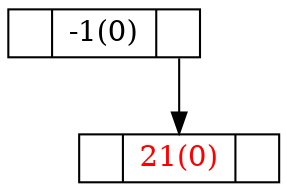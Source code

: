 digraph G {
node [shape = record, height = .1, color = "black"];
-1[label = "<L> |<D> -1(0)|<R> "];
21[label = "<L> |<D> 21(0)|<R> ",fontcolor="red"];
"-1":R -> "21":D;
}
